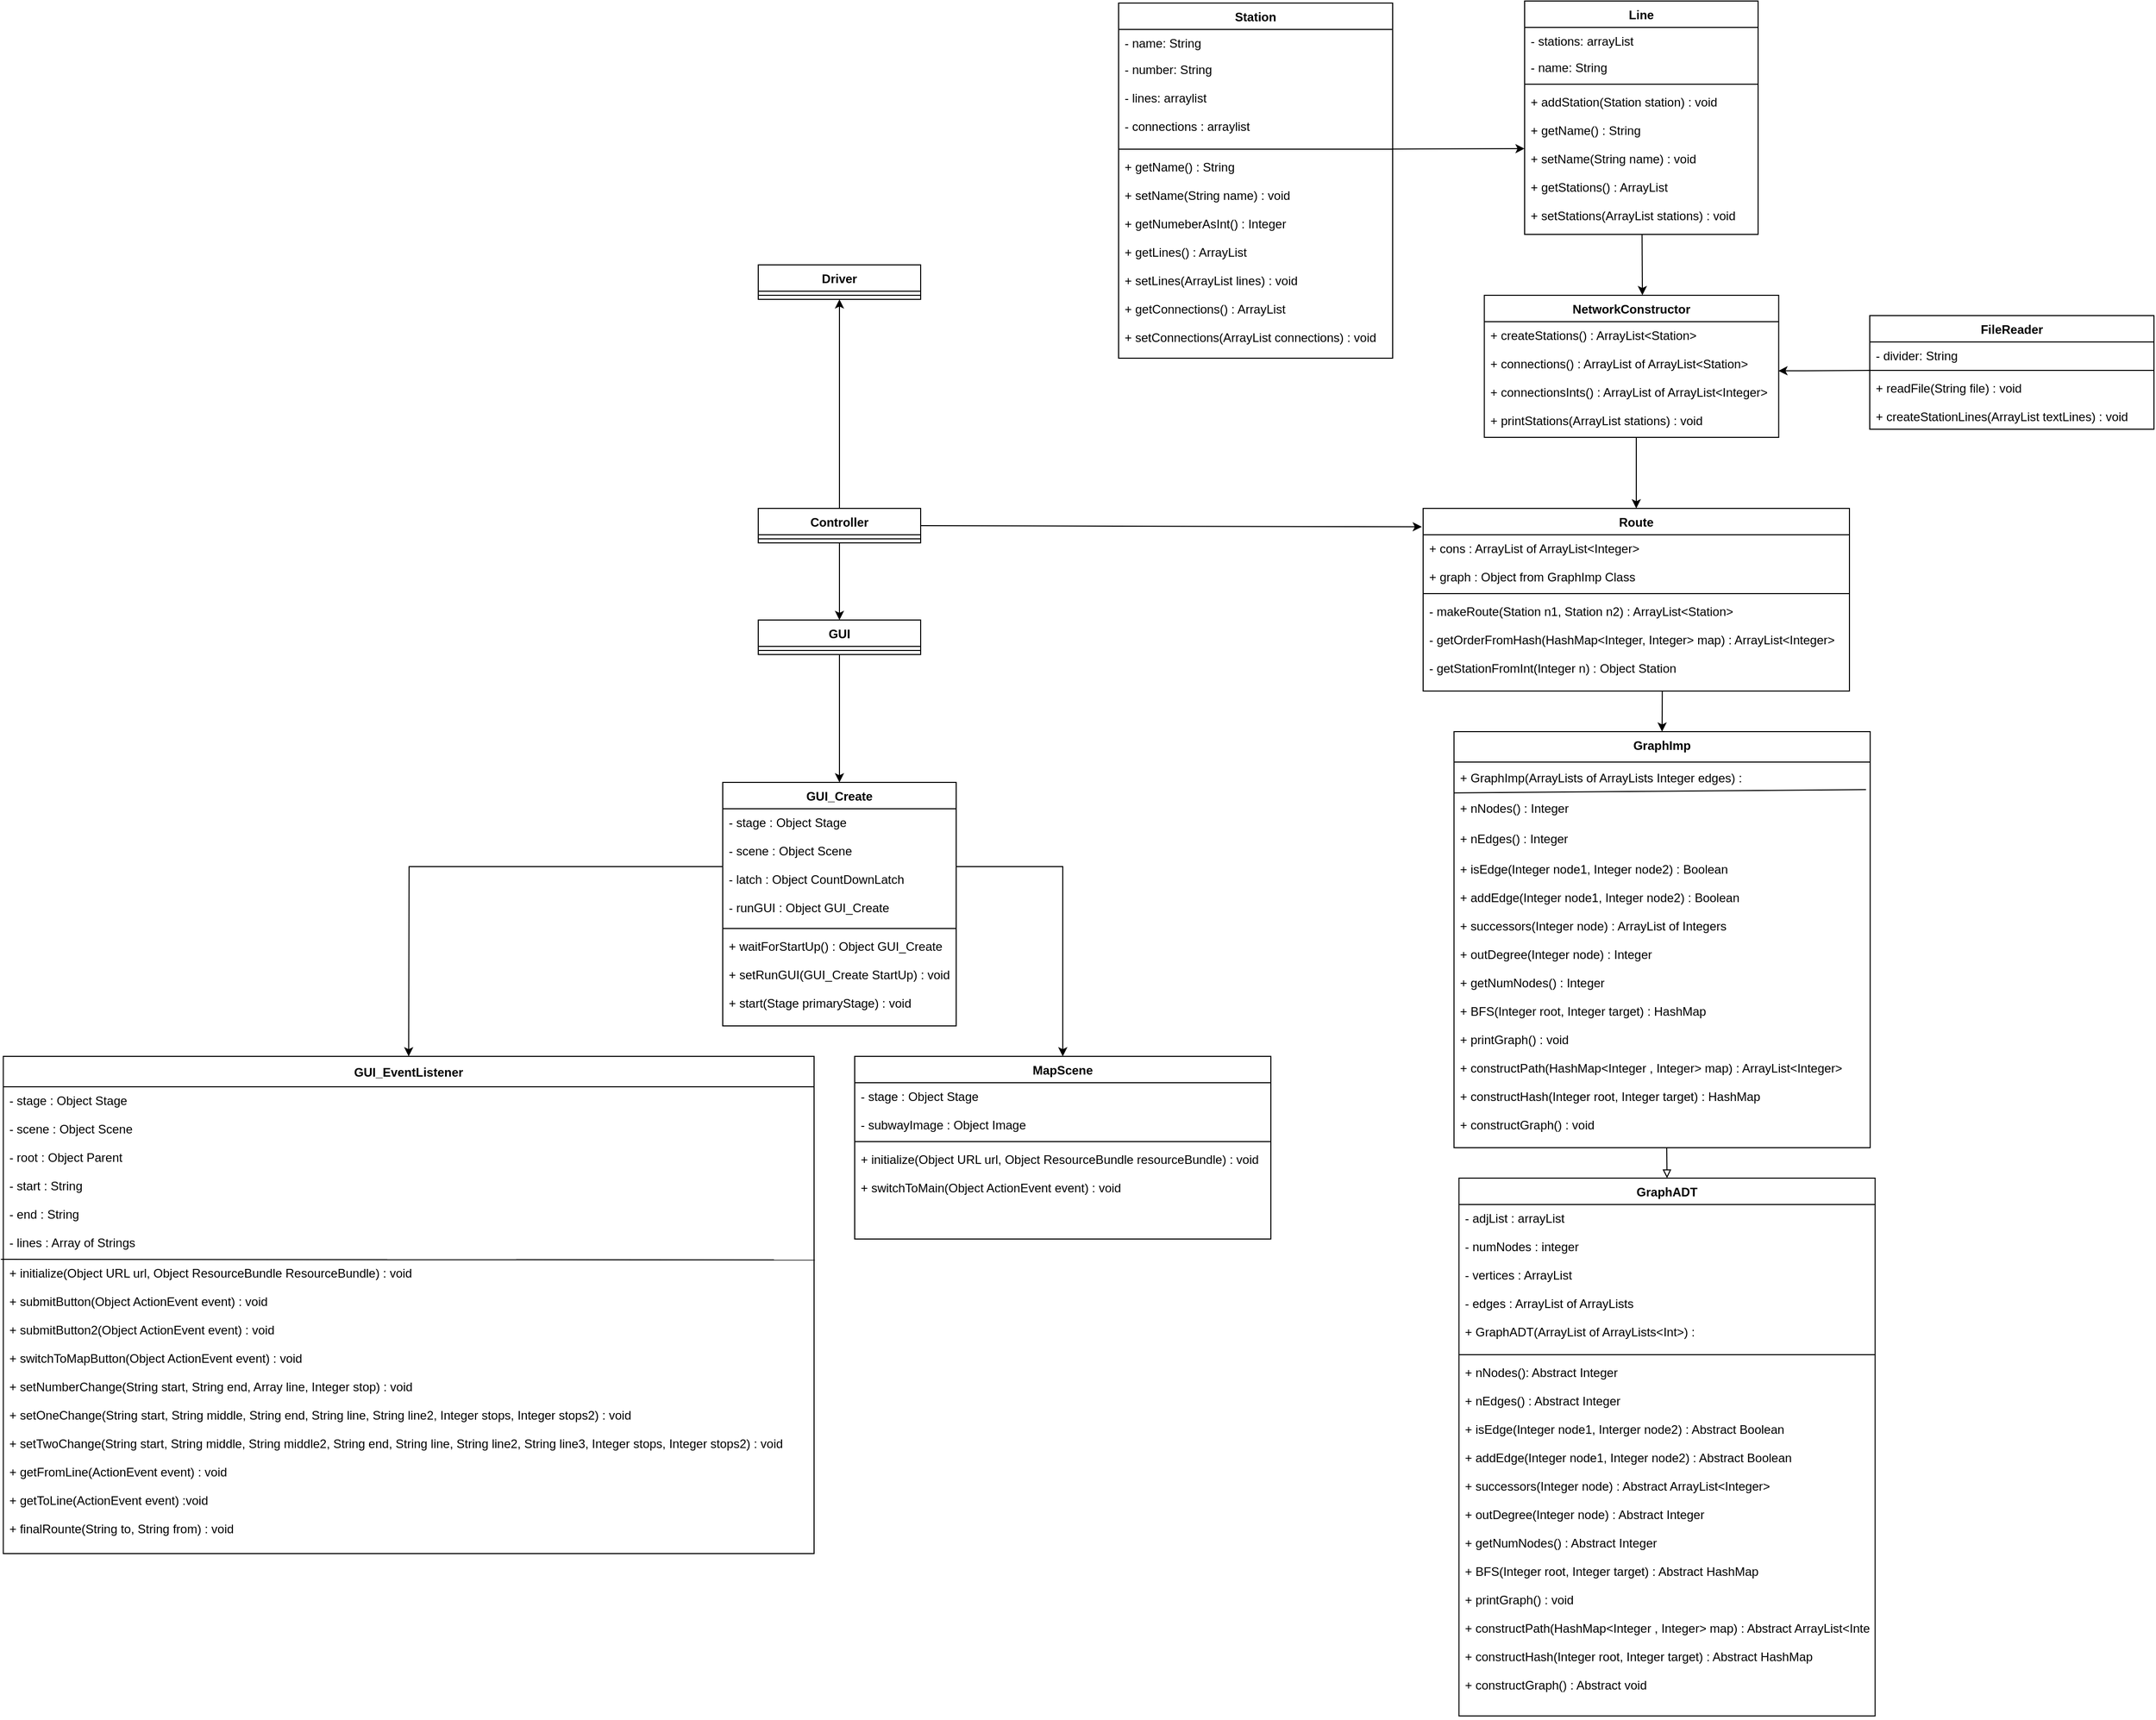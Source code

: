 <mxfile version="17.4.0" type="device"><diagram id="C5RBs43oDa-KdzZeNtuy" name="Page-1"><mxGraphModel dx="2942" dy="1874" grid="1" gridSize="10" guides="1" tooltips="1" connect="1" arrows="1" fold="1" page="1" pageScale="1" pageWidth="1169" pageHeight="827" math="0" shadow="0"><root><mxCell id="WIyWlLk6GJQsqaUBKTNV-0"/><mxCell id="WIyWlLk6GJQsqaUBKTNV-1" parent="WIyWlLk6GJQsqaUBKTNV-0"/><mxCell id="UGkL1hKPr2OhzsShZ1yK-12" value="Station" style="swimlane;fontStyle=1;align=center;verticalAlign=top;childLayout=stackLayout;horizontal=1;startSize=26;horizontalStack=0;resizeParent=1;resizeParentMax=0;resizeLast=0;collapsible=1;marginBottom=0;" parent="WIyWlLk6GJQsqaUBKTNV-1" vertex="1"><mxGeometry x="20" y="-588" width="270" height="350" as="geometry"/></mxCell><mxCell id="UGkL1hKPr2OhzsShZ1yK-80" value="- name: String" style="text;strokeColor=none;fillColor=none;align=left;verticalAlign=top;spacingLeft=4;spacingRight=4;overflow=hidden;rotatable=0;points=[[0,0.5],[1,0.5]];portConstraint=eastwest;" parent="UGkL1hKPr2OhzsShZ1yK-12" vertex="1"><mxGeometry y="26" width="270" height="26" as="geometry"/></mxCell><mxCell id="UGkL1hKPr2OhzsShZ1yK-13" value="- number: String&#xA;&#xA;- lines: arraylist&#xA;&#xA;- connections : arraylist&#xA;" style="text;strokeColor=none;fillColor=none;align=left;verticalAlign=top;spacingLeft=4;spacingRight=4;overflow=hidden;rotatable=0;points=[[0,0.5],[1,0.5]];portConstraint=eastwest;" parent="UGkL1hKPr2OhzsShZ1yK-12" vertex="1"><mxGeometry y="52" width="270" height="88" as="geometry"/></mxCell><mxCell id="UGkL1hKPr2OhzsShZ1yK-14" value="" style="line;strokeWidth=1;fillColor=none;align=left;verticalAlign=middle;spacingTop=-1;spacingLeft=3;spacingRight=3;rotatable=0;labelPosition=right;points=[];portConstraint=eastwest;" parent="UGkL1hKPr2OhzsShZ1yK-12" vertex="1"><mxGeometry y="140" width="270" height="8" as="geometry"/></mxCell><mxCell id="7dVjgojM8TP8Tgaz7QeK-10" value="+ getName() : String&#xA;&#xA;+ setName(String name) : void&#xA;&#xA;+ getNumeberAsInt() : Integer&#xA;&#xA;+ getLines() : ArrayList &#xA;&#xA;+ setLines(ArrayList lines) : void&#xA;&#xA;+ getConnections() : ArrayList&#xA;&#xA;+ setConnections(ArrayList connections) : void&#xA;" style="text;strokeColor=none;fillColor=none;align=left;verticalAlign=top;spacingLeft=4;spacingRight=4;overflow=hidden;rotatable=0;points=[[0,0.5],[1,0.5]];portConstraint=eastwest;" parent="UGkL1hKPr2OhzsShZ1yK-12" vertex="1"><mxGeometry y="148" width="270" height="202" as="geometry"/></mxCell><mxCell id="UGkL1hKPr2OhzsShZ1yK-20" value="FileReader" style="swimlane;fontStyle=1;align=center;verticalAlign=top;childLayout=stackLayout;horizontal=1;startSize=26;horizontalStack=0;resizeParent=1;resizeParentMax=0;resizeLast=0;collapsible=1;marginBottom=0;" parent="WIyWlLk6GJQsqaUBKTNV-1" vertex="1"><mxGeometry x="760" y="-280" width="280" height="112" as="geometry"/></mxCell><mxCell id="UGkL1hKPr2OhzsShZ1yK-50" value="- divider: String&#xA;&#xA;" style="text;strokeColor=none;fillColor=none;align=left;verticalAlign=top;spacingLeft=4;spacingRight=4;overflow=hidden;rotatable=0;points=[[0,0.5],[1,0.5]];portConstraint=eastwest;" parent="UGkL1hKPr2OhzsShZ1yK-20" vertex="1"><mxGeometry y="26" width="280" height="24" as="geometry"/></mxCell><mxCell id="UGkL1hKPr2OhzsShZ1yK-22" value="" style="line;strokeWidth=1;fillColor=none;align=left;verticalAlign=middle;spacingTop=-1;spacingLeft=3;spacingRight=3;rotatable=0;labelPosition=right;points=[];portConstraint=eastwest;" parent="UGkL1hKPr2OhzsShZ1yK-20" vertex="1"><mxGeometry y="50" width="280" height="8" as="geometry"/></mxCell><mxCell id="7dVjgojM8TP8Tgaz7QeK-14" value="+ readFile(String file) : void&#xA;&#xA;+ createStationLines(ArrayList textLines) : void &#xA;" style="text;strokeColor=none;fillColor=none;align=left;verticalAlign=top;spacingLeft=4;spacingRight=4;overflow=hidden;rotatable=0;points=[[0,0.5],[1,0.5]];portConstraint=eastwest;" parent="UGkL1hKPr2OhzsShZ1yK-20" vertex="1"><mxGeometry y="58" width="280" height="54" as="geometry"/></mxCell><mxCell id="UGkL1hKPr2OhzsShZ1yK-24" value="Line" style="swimlane;fontStyle=1;align=center;verticalAlign=top;childLayout=stackLayout;horizontal=1;startSize=26;horizontalStack=0;resizeParent=1;resizeParentMax=0;resizeLast=0;collapsible=1;marginBottom=0;" parent="WIyWlLk6GJQsqaUBKTNV-1" vertex="1"><mxGeometry x="420" y="-590" width="230" height="230" as="geometry"/></mxCell><mxCell id="UGkL1hKPr2OhzsShZ1yK-25" value="- stations: arrayList" style="text;strokeColor=none;fillColor=none;align=left;verticalAlign=top;spacingLeft=4;spacingRight=4;overflow=hidden;rotatable=0;points=[[0,0.5],[1,0.5]];portConstraint=eastwest;" parent="UGkL1hKPr2OhzsShZ1yK-24" vertex="1"><mxGeometry y="26" width="230" height="26" as="geometry"/></mxCell><mxCell id="UGkL1hKPr2OhzsShZ1yK-51" value="- name: String" style="text;strokeColor=none;fillColor=none;align=left;verticalAlign=top;spacingLeft=4;spacingRight=4;overflow=hidden;rotatable=0;points=[[0,0.5],[1,0.5]];portConstraint=eastwest;" parent="UGkL1hKPr2OhzsShZ1yK-24" vertex="1"><mxGeometry y="52" width="230" height="26" as="geometry"/></mxCell><mxCell id="UGkL1hKPr2OhzsShZ1yK-26" value="" style="line;strokeWidth=1;fillColor=none;align=left;verticalAlign=middle;spacingTop=-1;spacingLeft=3;spacingRight=3;rotatable=0;labelPosition=right;points=[];portConstraint=eastwest;" parent="UGkL1hKPr2OhzsShZ1yK-24" vertex="1"><mxGeometry y="78" width="230" height="8" as="geometry"/></mxCell><mxCell id="7dVjgojM8TP8Tgaz7QeK-12" value="+ addStation(Station station) : void&#xA;&#xA;+ getName() : String&#xA;&#xA;+ setName(String name) : void&#xA;&#xA;+ getStations() : ArrayList&#xA;&#xA;+ setStations(ArrayList stations) : void&#xA;" style="text;strokeColor=none;fillColor=none;align=left;verticalAlign=top;spacingLeft=4;spacingRight=4;overflow=hidden;rotatable=0;points=[[0,0.5],[1,0.5]];portConstraint=eastwest;" parent="UGkL1hKPr2OhzsShZ1yK-24" vertex="1"><mxGeometry y="86" width="230" height="144" as="geometry"/></mxCell><mxCell id="UGkL1hKPr2OhzsShZ1yK-82" style="edgeStyle=orthogonalEdgeStyle;rounded=0;orthogonalLoop=1;jettySize=auto;html=1;exitX=0;exitY=0.25;exitDx=0;exitDy=0;entryX=1.006;entryY=0.151;entryDx=0;entryDy=0;entryPerimeter=0;dashed=1;endArrow=open;endFill=0;strokeColor=none;" parent="WIyWlLk6GJQsqaUBKTNV-1" source="UGkL1hKPr2OhzsShZ1yK-28" target="UGkL1hKPr2OhzsShZ1yK-32" edge="1"><mxGeometry relative="1" as="geometry"/></mxCell><mxCell id="UGkL1hKPr2OhzsShZ1yK-28" value="GraphADT" style="swimlane;fontStyle=1;align=center;verticalAlign=top;childLayout=stackLayout;horizontal=1;startSize=26;horizontalStack=0;resizeParent=1;resizeParentMax=0;resizeLast=0;collapsible=1;marginBottom=0;" parent="WIyWlLk6GJQsqaUBKTNV-1" vertex="1"><mxGeometry x="355.29" y="570" width="410" height="530" as="geometry"/></mxCell><mxCell id="2Go1W-FJ53BgpbjjVr1K-34" value="" style="endArrow=none;html=1;rounded=0;exitX=0.5;exitY=0;exitDx=0;exitDy=0;startArrow=block;startFill=0;" parent="UGkL1hKPr2OhzsShZ1yK-28" source="UGkL1hKPr2OhzsShZ1yK-28" edge="1"><mxGeometry width="50" height="50" relative="1" as="geometry"><mxPoint x="238.67" y="30.53" as="sourcePoint"/><mxPoint x="204.71" y="-30" as="targetPoint"/></mxGeometry></mxCell><mxCell id="7dVjgojM8TP8Tgaz7QeK-16" value="- adjList : arrayList&#xA;&#xA;- numNodes : integer&#xA;&#xA;- vertices : ArrayList&#xA;&#xA;- edges : ArrayList of ArrayLists&#xA;&#xA;+ GraphADT(ArrayList of ArrayLists&lt;Int&gt;) : &#xA;" style="text;strokeColor=none;fillColor=none;align=left;verticalAlign=top;spacingLeft=4;spacingRight=4;overflow=hidden;rotatable=0;points=[[0,0.5],[1,0.5]];portConstraint=eastwest;" parent="UGkL1hKPr2OhzsShZ1yK-28" vertex="1"><mxGeometry y="26" width="410" height="144" as="geometry"/></mxCell><mxCell id="UGkL1hKPr2OhzsShZ1yK-30" value="" style="line;strokeWidth=1;fillColor=none;align=left;verticalAlign=middle;spacingTop=-1;spacingLeft=3;spacingRight=3;rotatable=0;labelPosition=right;points=[];portConstraint=eastwest;" parent="UGkL1hKPr2OhzsShZ1yK-28" vertex="1"><mxGeometry y="170" width="410" height="8" as="geometry"/></mxCell><mxCell id="UGkL1hKPr2OhzsShZ1yK-31" value="+ nNodes(): Abstract Integer&#xA;&#xA;+ nEdges() : Abstract Integer&#xA;&#xA;+ isEdge(Integer node1, Interger node2) : Abstract Boolean&#xA;&#xA;+ addEdge(Integer node1, Integer node2) : Abstract Boolean&#xA;&#xA;+ successors(Integer node) : Abstract ArrayList&lt;Integer&gt;&#xA;&#xA;+ outDegree(Integer node) : Abstract Integer&#xA;&#xA;+ getNumNodes() : Abstract Integer&#xA;&#xA;+ BFS(Integer root, Integer target) : Abstract HashMap&#xA;&#xA;+ printGraph() : void&#xA;&#xA;+ constructPath(HashMap&lt;Integer , Integer&gt; map) : Abstract ArrayList&lt;Integer&gt;&#xA;&#xA;+ constructHash(Integer root, Integer target) : Abstract HashMap&#xA;&#xA;+ constructGraph() : Abstract void  &#xA;" style="text;strokeColor=none;fillColor=none;align=left;verticalAlign=top;spacingLeft=4;spacingRight=4;overflow=hidden;rotatable=0;points=[[0,0.5],[1,0.5]];portConstraint=eastwest;" parent="UGkL1hKPr2OhzsShZ1yK-28" vertex="1"><mxGeometry y="178" width="410" height="352" as="geometry"/></mxCell><mxCell id="UGkL1hKPr2OhzsShZ1yK-32" value="Route" style="swimlane;fontStyle=1;align=center;verticalAlign=top;childLayout=stackLayout;horizontal=1;startSize=26;horizontalStack=0;resizeParent=1;resizeParentMax=0;resizeLast=0;collapsible=1;marginBottom=0;" parent="WIyWlLk6GJQsqaUBKTNV-1" vertex="1"><mxGeometry x="320" y="-90" width="420" height="180" as="geometry"/></mxCell><mxCell id="UGkL1hKPr2OhzsShZ1yK-29" value="+ cons : ArrayList of ArrayList&lt;Integer&gt; &#xA;&#xA;+ graph : Object from GraphImp Class&#xA;" style="text;strokeColor=none;fillColor=none;align=left;verticalAlign=top;spacingLeft=4;spacingRight=4;overflow=hidden;rotatable=0;points=[[0,0.5],[1,0.5]];portConstraint=eastwest;" parent="UGkL1hKPr2OhzsShZ1yK-32" vertex="1"><mxGeometry y="26" width="420" height="54" as="geometry"/></mxCell><mxCell id="UGkL1hKPr2OhzsShZ1yK-34" value="" style="line;strokeWidth=1;fillColor=none;align=left;verticalAlign=middle;spacingTop=-1;spacingLeft=3;spacingRight=3;rotatable=0;labelPosition=right;points=[];portConstraint=eastwest;" parent="UGkL1hKPr2OhzsShZ1yK-32" vertex="1"><mxGeometry y="80" width="420" height="8" as="geometry"/></mxCell><mxCell id="UGkL1hKPr2OhzsShZ1yK-35" value="- makeRoute(Station n1, Station n2) : ArrayList&lt;Station&gt;&#xA;&#xA;- getOrderFromHash(HashMap&lt;Integer, Integer&gt; map) : ArrayList&lt;Integer&gt; &#xA;&#xA;- getStationFromInt(Integer n) : Object Station &#xA;" style="text;strokeColor=none;fillColor=none;align=left;verticalAlign=top;spacingLeft=4;spacingRight=4;overflow=hidden;rotatable=0;points=[[0,0.5],[1,0.5]];portConstraint=eastwest;" parent="UGkL1hKPr2OhzsShZ1yK-32" vertex="1"><mxGeometry y="88" width="420" height="92" as="geometry"/></mxCell><mxCell id="UGkL1hKPr2OhzsShZ1yK-36" value="Controller" style="swimlane;fontStyle=1;align=center;verticalAlign=top;childLayout=stackLayout;horizontal=1;startSize=26;horizontalStack=0;resizeParent=1;resizeParentMax=0;resizeLast=0;collapsible=1;marginBottom=0;" parent="WIyWlLk6GJQsqaUBKTNV-1" vertex="1"><mxGeometry x="-335" y="-90" width="160" height="34" as="geometry"/></mxCell><mxCell id="UGkL1hKPr2OhzsShZ1yK-38" value="" style="line;strokeWidth=1;fillColor=none;align=left;verticalAlign=middle;spacingTop=-1;spacingLeft=3;spacingRight=3;rotatable=0;labelPosition=right;points=[];portConstraint=eastwest;" parent="UGkL1hKPr2OhzsShZ1yK-36" vertex="1"><mxGeometry y="26" width="160" height="8" as="geometry"/></mxCell><mxCell id="UGkL1hKPr2OhzsShZ1yK-40" value="GUI_Create" style="swimlane;fontStyle=1;align=center;verticalAlign=top;childLayout=stackLayout;horizontal=1;startSize=26;horizontalStack=0;resizeParent=1;resizeParentMax=0;resizeLast=0;collapsible=1;marginBottom=0;" parent="WIyWlLk6GJQsqaUBKTNV-1" vertex="1"><mxGeometry x="-370" y="180" width="230" height="240" as="geometry"/></mxCell><mxCell id="7dVjgojM8TP8Tgaz7QeK-15" value="- stage : Object Stage&#xA;&#xA;- scene : Object Scene&#xA;&#xA;- latch : Object CountDownLatch&#xA;&#xA;- runGUI : Object GUI_Create&#xA;&#xA;" style="text;strokeColor=none;fillColor=none;align=left;verticalAlign=top;spacingLeft=4;spacingRight=4;overflow=hidden;rotatable=0;points=[[0,0.5],[1,0.5]];portConstraint=eastwest;" parent="UGkL1hKPr2OhzsShZ1yK-40" vertex="1"><mxGeometry y="26" width="230" height="114" as="geometry"/></mxCell><mxCell id="UGkL1hKPr2OhzsShZ1yK-42" value="" style="line;strokeWidth=1;fillColor=none;align=left;verticalAlign=middle;spacingTop=-1;spacingLeft=3;spacingRight=3;rotatable=0;labelPosition=right;points=[];portConstraint=eastwest;" parent="UGkL1hKPr2OhzsShZ1yK-40" vertex="1"><mxGeometry y="140" width="230" height="8" as="geometry"/></mxCell><mxCell id="UGkL1hKPr2OhzsShZ1yK-43" value="+ waitForStartUp() : Object GUI_Create&#xA;&#xA;+ setRunGUI(GUI_Create StartUp) : void&#xA;&#xA;+ start(Stage primaryStage) : void&#xA;" style="text;strokeColor=none;fillColor=none;align=left;verticalAlign=top;spacingLeft=4;spacingRight=4;overflow=hidden;rotatable=0;points=[[0,0.5],[1,0.5]];portConstraint=eastwest;" parent="UGkL1hKPr2OhzsShZ1yK-40" vertex="1"><mxGeometry y="148" width="230" height="92" as="geometry"/></mxCell><mxCell id="UGkL1hKPr2OhzsShZ1yK-69" value="NetworkConstructor" style="swimlane;fontStyle=1;align=center;verticalAlign=top;childLayout=stackLayout;horizontal=1;startSize=26;horizontalStack=0;resizeParent=1;resizeParentMax=0;resizeLast=0;collapsible=1;marginBottom=0;" parent="WIyWlLk6GJQsqaUBKTNV-1" vertex="1"><mxGeometry x="380.29" y="-300" width="290" height="140" as="geometry"/></mxCell><mxCell id="UGkL1hKPr2OhzsShZ1yK-27" value="+ createStations() : ArrayList&lt;Station&gt;&#xA;&#xA;+ connections() : ArrayList of ArrayList&lt;Station&gt;&#xA;&#xA;+ connectionsInts() : ArrayList of ArrayList&lt;Integer&gt;&#xA;&#xA;+ printStations(ArrayList stations) : void&#xA;&#xA;" style="text;strokeColor=none;fillColor=none;align=left;verticalAlign=top;spacingLeft=4;spacingRight=4;overflow=hidden;rotatable=0;points=[[0,0.5],[1,0.5]];portConstraint=eastwest;" parent="UGkL1hKPr2OhzsShZ1yK-69" vertex="1"><mxGeometry y="26" width="290" height="114" as="geometry"/></mxCell><mxCell id="7dVjgojM8TP8Tgaz7QeK-17" value="GraphImp" style="swimlane;fontStyle=1;childLayout=stackLayout;horizontal=1;startSize=30;horizontalStack=0;resizeParent=1;resizeParentMax=0;resizeLast=0;collapsible=1;marginBottom=0;verticalAlign=top;" parent="WIyWlLk6GJQsqaUBKTNV-1" vertex="1"><mxGeometry x="350.41" y="130" width="410" height="410" as="geometry"/></mxCell><mxCell id="7dVjgojM8TP8Tgaz7QeK-18" value="+ GraphImp(ArrayLists of ArrayLists Integer edges) :  " style="text;strokeColor=none;fillColor=none;align=left;verticalAlign=middle;spacingLeft=4;spacingRight=4;overflow=hidden;points=[[0,0.5],[1,0.5]];portConstraint=eastwest;rotatable=0;" parent="7dVjgojM8TP8Tgaz7QeK-17" vertex="1"><mxGeometry y="30" width="410" height="30" as="geometry"/></mxCell><mxCell id="7dVjgojM8TP8Tgaz7QeK-19" value="+ nNodes() : Integer" style="text;strokeColor=none;fillColor=none;align=left;verticalAlign=middle;spacingLeft=4;spacingRight=4;overflow=hidden;points=[[0,0.5],[1,0.5]];portConstraint=eastwest;rotatable=0;" parent="7dVjgojM8TP8Tgaz7QeK-17" vertex="1"><mxGeometry y="60" width="410" height="30" as="geometry"/></mxCell><mxCell id="7dVjgojM8TP8Tgaz7QeK-21" value="+ nEdges() : Integer" style="text;strokeColor=none;fillColor=none;align=left;verticalAlign=middle;spacingLeft=4;spacingRight=4;overflow=hidden;points=[[0,0.5],[1,0.5]];portConstraint=eastwest;rotatable=0;" parent="7dVjgojM8TP8Tgaz7QeK-17" vertex="1"><mxGeometry y="90" width="410" height="30" as="geometry"/></mxCell><mxCell id="7dVjgojM8TP8Tgaz7QeK-20" value="+ isEdge(Integer node1, Integer node2) : Boolean" style="text;strokeColor=none;fillColor=none;align=left;verticalAlign=middle;spacingLeft=4;spacingRight=4;overflow=hidden;points=[[0,0.5],[1,0.5]];portConstraint=eastwest;rotatable=0;" parent="7dVjgojM8TP8Tgaz7QeK-17" vertex="1"><mxGeometry y="120" width="410" height="30" as="geometry"/></mxCell><mxCell id="7dVjgojM8TP8Tgaz7QeK-23" value="" style="endArrow=none;html=1;rounded=0;entryX=0.99;entryY=-0.095;entryDx=0;entryDy=0;entryPerimeter=0;exitX=-0.001;exitY=0.011;exitDx=0;exitDy=0;exitPerimeter=0;" parent="7dVjgojM8TP8Tgaz7QeK-17" source="7dVjgojM8TP8Tgaz7QeK-19" target="7dVjgojM8TP8Tgaz7QeK-19" edge="1"><mxGeometry width="50" height="50" relative="1" as="geometry"><mxPoint x="60" y="200" as="sourcePoint"/><mxPoint x="110" y="150" as="targetPoint"/></mxGeometry></mxCell><mxCell id="7dVjgojM8TP8Tgaz7QeK-22" value="+ addEdge(Integer node1, Integer node2) : Boolean&#xA;&#xA;+ successors(Integer node) : ArrayList of Integers&#xA;&#xA;+ outDegree(Integer node) : Integer&#xA;&#xA;+ getNumNodes() : Integer&#xA;&#xA;+ BFS(Integer root, Integer target) : HashMap&#xA;&#xA;+ printGraph() : void&#xA;&#xA;+ constructPath(HashMap&lt;Integer , Integer&gt; map) : ArrayList&lt;Integer&gt;&#xA;&#xA;+ constructHash(Integer root, Integer target) : HashMap&#xA;&#xA;+ constructGraph() : void  &#xA;&#xA;&#xA;&#xA;" style="text;strokeColor=none;fillColor=none;align=left;verticalAlign=top;spacingLeft=4;spacingRight=4;overflow=hidden;points=[[0,0.5],[1,0.5]];portConstraint=eastwest;rotatable=0;" parent="7dVjgojM8TP8Tgaz7QeK-17" vertex="1"><mxGeometry y="150" width="410" height="260" as="geometry"/></mxCell><mxCell id="2Go1W-FJ53BgpbjjVr1K-0" value="GUI_EventListener" style="swimlane;fontStyle=1;childLayout=stackLayout;horizontal=1;startSize=30;horizontalStack=0;resizeParent=1;resizeParentMax=0;resizeLast=0;collapsible=1;marginBottom=0;" parent="WIyWlLk6GJQsqaUBKTNV-1" vertex="1"><mxGeometry x="-1078.77" y="450" width="798.77" height="490" as="geometry"/></mxCell><mxCell id="2Go1W-FJ53BgpbjjVr1K-4" value="- stage : Object Stage&#xA;&#xA;- scene : Object Scene&#xA;&#xA;- root : Object Parent&#xA;&#xA;- start : String&#xA;&#xA;- end : String&#xA;&#xA;- lines : Array of Strings&#xA;&#xA;&#xA;&#xA;&#xA;" style="text;strokeColor=none;fillColor=none;align=left;verticalAlign=top;spacingLeft=4;spacingRight=4;overflow=hidden;rotatable=0;points=[[0,0.5],[1,0.5]];portConstraint=eastwest;" parent="2Go1W-FJ53BgpbjjVr1K-0" vertex="1"><mxGeometry y="30" width="798.77" height="170" as="geometry"/></mxCell><mxCell id="2Go1W-FJ53BgpbjjVr1K-5" value="+ initialize(Object URL url, Object ResourceBundle ResourceBundle) : void&#xA;&#xA;+ submitButton(Object ActionEvent event) : void &#xA;&#xA;+ submitButton2(Object ActionEvent event) : void&#xA;&#xA;+ switchToMapButton(Object ActionEvent event) : void&#xA;&#xA;+ setNumberChange(String start, String end, Array line, Integer stop) : void&#xA;&#xA;+ setOneChange(String start, String middle, String end, String line, String line2, Integer stops, Integer stops2) : void&#xA;&#xA;+ setTwoChange(String start, String middle, String middle2, String end, String line, String line2, String line3, Integer stops, Integer stops2) : void&#xA;&#xA;+ getFromLine(ActionEvent event) : void&#xA;&#xA;+ getToLine(ActionEvent event) :void&#xA;&#xA;+ finalRounte(String to, String from) : void&#xA;&#xA;" style="text;strokeColor=none;fillColor=none;align=left;verticalAlign=top;spacingLeft=4;spacingRight=4;overflow=hidden;rotatable=0;points=[[0,0.5],[1,0.5]];portConstraint=eastwest;" parent="2Go1W-FJ53BgpbjjVr1K-0" vertex="1"><mxGeometry y="200" width="798.77" height="290" as="geometry"/></mxCell><mxCell id="2Go1W-FJ53BgpbjjVr1K-6" value="" style="endArrow=none;html=1;rounded=0;exitX=-0.003;exitY=1;exitDx=0;exitDy=0;exitPerimeter=0;entryX=1.001;entryY=1.004;entryDx=0;entryDy=0;entryPerimeter=0;" parent="2Go1W-FJ53BgpbjjVr1K-0" source="2Go1W-FJ53BgpbjjVr1K-4" target="2Go1W-FJ53BgpbjjVr1K-4" edge="1"><mxGeometry width="50" height="50" relative="1" as="geometry"><mxPoint x="200" y="130" as="sourcePoint"/><mxPoint x="250" y="80" as="targetPoint"/></mxGeometry></mxCell><mxCell id="2Go1W-FJ53BgpbjjVr1K-7" value="MapScene" style="swimlane;fontStyle=1;align=center;verticalAlign=top;childLayout=stackLayout;horizontal=1;startSize=26;horizontalStack=0;resizeParent=1;resizeParentMax=0;resizeLast=0;collapsible=1;marginBottom=0;" parent="WIyWlLk6GJQsqaUBKTNV-1" vertex="1"><mxGeometry x="-240" y="450" width="410" height="180" as="geometry"/></mxCell><mxCell id="2Go1W-FJ53BgpbjjVr1K-8" value="- stage : Object Stage&#xA;&#xA;- subwayImage : Object Image&#xA;&#xA;&#xA;" style="text;strokeColor=none;fillColor=none;align=left;verticalAlign=top;spacingLeft=4;spacingRight=4;overflow=hidden;rotatable=0;points=[[0,0.5],[1,0.5]];portConstraint=eastwest;" parent="2Go1W-FJ53BgpbjjVr1K-7" vertex="1"><mxGeometry y="26" width="410" height="54" as="geometry"/></mxCell><mxCell id="2Go1W-FJ53BgpbjjVr1K-9" value="" style="line;strokeWidth=1;fillColor=none;align=left;verticalAlign=middle;spacingTop=-1;spacingLeft=3;spacingRight=3;rotatable=0;labelPosition=right;points=[];portConstraint=eastwest;" parent="2Go1W-FJ53BgpbjjVr1K-7" vertex="1"><mxGeometry y="80" width="410" height="8" as="geometry"/></mxCell><mxCell id="2Go1W-FJ53BgpbjjVr1K-10" value="+ initialize(Object URL url, Object ResourceBundle resourceBundle) : void&#xA;&#xA;+ switchToMain(Object ActionEvent event) : void&#xA;" style="text;strokeColor=none;fillColor=none;align=left;verticalAlign=top;spacingLeft=4;spacingRight=4;overflow=hidden;rotatable=0;points=[[0,0.5],[1,0.5]];portConstraint=eastwest;" parent="2Go1W-FJ53BgpbjjVr1K-7" vertex="1"><mxGeometry y="88" width="410" height="92" as="geometry"/></mxCell><mxCell id="2Go1W-FJ53BgpbjjVr1K-11" value="Driver" style="swimlane;fontStyle=1;align=center;verticalAlign=top;childLayout=stackLayout;horizontal=1;startSize=26;horizontalStack=0;resizeParent=1;resizeParentMax=0;resizeLast=0;collapsible=1;marginBottom=0;swimlaneFillColor=default;" parent="WIyWlLk6GJQsqaUBKTNV-1" vertex="1"><mxGeometry x="-335" y="-330" width="160" height="34" as="geometry"/></mxCell><mxCell id="2Go1W-FJ53BgpbjjVr1K-12" value="" style="line;strokeWidth=1;fillColor=none;align=left;verticalAlign=middle;spacingTop=-1;spacingLeft=3;spacingRight=3;rotatable=0;labelPosition=right;points=[];portConstraint=eastwest;" parent="2Go1W-FJ53BgpbjjVr1K-11" vertex="1"><mxGeometry y="26" width="160" height="8" as="geometry"/></mxCell><mxCell id="2Go1W-FJ53BgpbjjVr1K-13" value="GUI" style="swimlane;fontStyle=1;align=center;verticalAlign=top;childLayout=stackLayout;horizontal=1;startSize=26;horizontalStack=0;resizeParent=1;resizeParentMax=0;resizeLast=0;collapsible=1;marginBottom=0;" parent="WIyWlLk6GJQsqaUBKTNV-1" vertex="1"><mxGeometry x="-335" y="20" width="160" height="34" as="geometry"/></mxCell><mxCell id="2Go1W-FJ53BgpbjjVr1K-14" value="" style="line;strokeWidth=1;fillColor=none;align=left;verticalAlign=middle;spacingTop=-1;spacingLeft=3;spacingRight=3;rotatable=0;labelPosition=right;points=[];portConstraint=eastwest;" parent="2Go1W-FJ53BgpbjjVr1K-13" vertex="1"><mxGeometry y="26" width="160" height="8" as="geometry"/></mxCell><mxCell id="2Go1W-FJ53BgpbjjVr1K-17" value="" style="endArrow=none;html=1;rounded=0;exitX=0.5;exitY=0;exitDx=0;exitDy=0;entryX=0;entryY=0.5;entryDx=0;entryDy=0;startArrow=classic;startFill=1;endFill=0;" parent="WIyWlLk6GJQsqaUBKTNV-1" source="2Go1W-FJ53BgpbjjVr1K-0" target="7dVjgojM8TP8Tgaz7QeK-15" edge="1"><mxGeometry width="50" height="50" relative="1" as="geometry"><mxPoint x="-100" y="650" as="sourcePoint"/><mxPoint x="-50" y="600" as="targetPoint"/><Array as="points"><mxPoint x="-679" y="263"/></Array></mxGeometry></mxCell><mxCell id="2Go1W-FJ53BgpbjjVr1K-18" value="" style="endArrow=none;html=1;rounded=0;exitX=0.5;exitY=0;exitDx=0;exitDy=0;entryX=1;entryY=0.5;entryDx=0;entryDy=0;endFill=0;startArrow=classic;startFill=1;" parent="WIyWlLk6GJQsqaUBKTNV-1" source="2Go1W-FJ53BgpbjjVr1K-7" target="7dVjgojM8TP8Tgaz7QeK-15" edge="1"><mxGeometry width="50" height="50" relative="1" as="geometry"><mxPoint x="-100" y="650" as="sourcePoint"/><mxPoint x="-50" y="600" as="targetPoint"/><Array as="points"><mxPoint x="-35" y="263"/></Array></mxGeometry></mxCell><mxCell id="2Go1W-FJ53BgpbjjVr1K-20" value="" style="endArrow=classic;html=1;rounded=0;entryX=0.5;entryY=0;entryDx=0;entryDy=0;exitX=0.5;exitY=1;exitDx=0;exitDy=0;endFill=1;" parent="WIyWlLk6GJQsqaUBKTNV-1" source="2Go1W-FJ53BgpbjjVr1K-13" target="UGkL1hKPr2OhzsShZ1yK-40" edge="1"><mxGeometry width="50" height="50" relative="1" as="geometry"><mxPoint x="-200" y="510" as="sourcePoint"/><mxPoint x="-150" y="460" as="targetPoint"/></mxGeometry></mxCell><mxCell id="2Go1W-FJ53BgpbjjVr1K-21" value="" style="endArrow=none;html=1;rounded=0;entryX=0.5;entryY=1;entryDx=0;entryDy=0;exitX=0.5;exitY=0;exitDx=0;exitDy=0;startArrow=classic;startFill=1;endFill=0;" parent="WIyWlLk6GJQsqaUBKTNV-1" source="2Go1W-FJ53BgpbjjVr1K-13" target="UGkL1hKPr2OhzsShZ1yK-36" edge="1"><mxGeometry width="50" height="50" relative="1" as="geometry"><mxPoint x="-260" y="20" as="sourcePoint"/><mxPoint x="-55" y="20" as="targetPoint"/></mxGeometry></mxCell><mxCell id="2Go1W-FJ53BgpbjjVr1K-22" value="" style="endArrow=classic;html=1;rounded=0;entryX=-0.003;entryY=0.101;entryDx=0;entryDy=0;exitX=1;exitY=0.5;exitDx=0;exitDy=0;entryPerimeter=0;startArrow=none;startFill=0;endFill=1;" parent="WIyWlLk6GJQsqaUBKTNV-1" source="UGkL1hKPr2OhzsShZ1yK-36" target="UGkL1hKPr2OhzsShZ1yK-32" edge="1"><mxGeometry width="50" height="50" relative="1" as="geometry"><mxPoint x="350" y="170" as="sourcePoint"/><mxPoint x="400" y="120" as="targetPoint"/></mxGeometry></mxCell><mxCell id="2Go1W-FJ53BgpbjjVr1K-27" value="" style="endArrow=none;html=1;rounded=0;entryX=0.561;entryY=0.995;entryDx=0;entryDy=0;entryPerimeter=0;startArrow=classic;startFill=1;exitX=0.5;exitY=0;exitDx=0;exitDy=0;" parent="WIyWlLk6GJQsqaUBKTNV-1" source="7dVjgojM8TP8Tgaz7QeK-17" target="UGkL1hKPr2OhzsShZ1yK-35" edge="1"><mxGeometry width="50" height="50" relative="1" as="geometry"><mxPoint x="520" y="150" as="sourcePoint"/><mxPoint x="540" y="160" as="targetPoint"/></mxGeometry></mxCell><mxCell id="2Go1W-FJ53BgpbjjVr1K-29" value="" style="endArrow=none;html=1;rounded=0;exitX=0.5;exitY=0;exitDx=0;exitDy=0;startArrow=classic;startFill=1;" parent="WIyWlLk6GJQsqaUBKTNV-1" source="UGkL1hKPr2OhzsShZ1yK-32" edge="1"><mxGeometry width="50" height="50" relative="1" as="geometry"><mxPoint x="530" y="-70" as="sourcePoint"/><mxPoint x="530" y="-160" as="targetPoint"/></mxGeometry></mxCell><mxCell id="2Go1W-FJ53BgpbjjVr1K-30" value="" style="endArrow=none;html=1;rounded=0;entryX=0;entryY=0.5;entryDx=0;entryDy=0;exitX=0.999;exitY=0.425;exitDx=0;exitDy=0;exitPerimeter=0;endFill=0;startArrow=classic;startFill=1;" parent="WIyWlLk6GJQsqaUBKTNV-1" source="UGkL1hKPr2OhzsShZ1yK-27" edge="1"><mxGeometry width="50" height="50" relative="1" as="geometry"><mxPoint x="672.32" y="-225.498" as="sourcePoint"/><mxPoint x="760" y="-226" as="targetPoint"/></mxGeometry></mxCell><mxCell id="2Go1W-FJ53BgpbjjVr1K-31" value="" style="endArrow=none;html=1;rounded=0;entryX=0.999;entryY=0.484;entryDx=0;entryDy=0;entryPerimeter=0;exitX=0;exitY=0.413;exitDx=0;exitDy=0;exitPerimeter=0;endFill=0;startArrow=classic;startFill=1;" parent="WIyWlLk6GJQsqaUBKTNV-1" source="7dVjgojM8TP8Tgaz7QeK-12" target="UGkL1hKPr2OhzsShZ1yK-14" edge="1"><mxGeometry width="50" height="50" relative="1" as="geometry"><mxPoint x="419.08" y="-444.96" as="sourcePoint"/><mxPoint x="289.19" y="-444.304" as="targetPoint"/></mxGeometry></mxCell><mxCell id="2Go1W-FJ53BgpbjjVr1K-32" value="" style="endArrow=none;html=1;rounded=0;entryX=0.503;entryY=1.001;entryDx=0;entryDy=0;entryPerimeter=0;exitX=0.537;exitY=-0.001;exitDx=0;exitDy=0;exitPerimeter=0;startArrow=classic;startFill=1;" parent="WIyWlLk6GJQsqaUBKTNV-1" source="UGkL1hKPr2OhzsShZ1yK-69" target="7dVjgojM8TP8Tgaz7QeK-12" edge="1"><mxGeometry width="50" height="50" relative="1" as="geometry"><mxPoint x="480" y="-280" as="sourcePoint"/><mxPoint x="530" y="-330" as="targetPoint"/></mxGeometry></mxCell><mxCell id="2Go1W-FJ53BgpbjjVr1K-33" value="" style="endArrow=classic;html=1;rounded=0;entryX=0.5;entryY=1;entryDx=0;entryDy=0;exitX=0.5;exitY=0;exitDx=0;exitDy=0;startArrow=none;startFill=0;endFill=1;" parent="WIyWlLk6GJQsqaUBKTNV-1" source="UGkL1hKPr2OhzsShZ1yK-36" target="2Go1W-FJ53BgpbjjVr1K-11" edge="1"><mxGeometry width="50" height="50" relative="1" as="geometry"><mxPoint y="-60" as="sourcePoint"/><mxPoint x="50" y="-110" as="targetPoint"/></mxGeometry></mxCell></root></mxGraphModel></diagram></mxfile>
